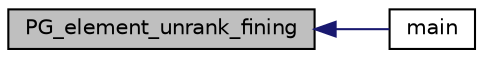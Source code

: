 digraph "PG_element_unrank_fining"
{
  edge [fontname="Helvetica",fontsize="10",labelfontname="Helvetica",labelfontsize="10"];
  node [fontname="Helvetica",fontsize="10",shape=record];
  rankdir="LR";
  Node14313 [label="PG_element_unrank_fining",height=0.2,width=0.4,color="black", fillcolor="grey75", style="filled", fontcolor="black"];
  Node14313 -> Node14314 [dir="back",color="midnightblue",fontsize="10",style="solid",fontname="Helvetica"];
  Node14314 [label="main",height=0.2,width=0.4,color="black", fillcolor="white", style="filled",URL="$d5/d9e/arcs__orderly_8_c.html#a3c04138a5bfe5d72780bb7e82a18e627"];
}
